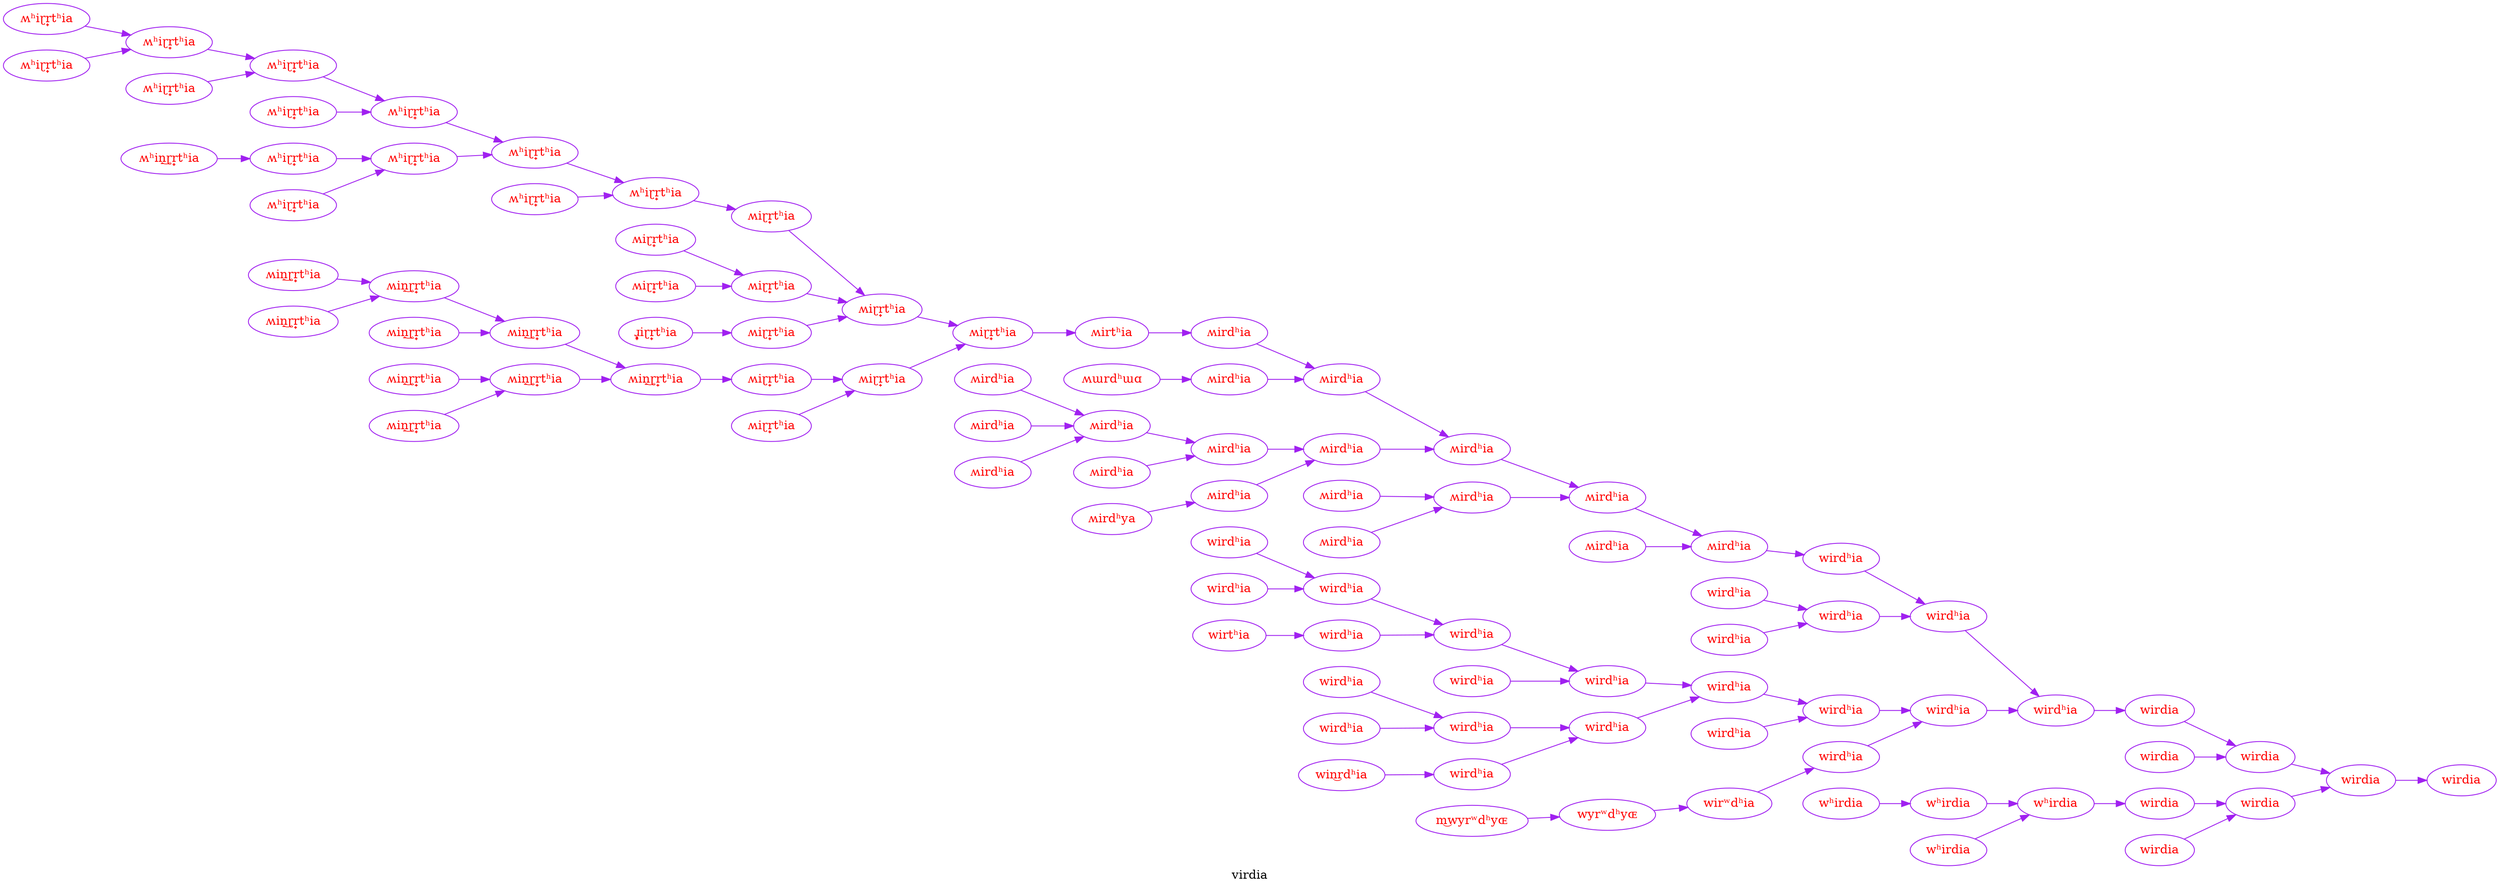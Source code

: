 digraph " We display the history of a word" {
 label = "virdia" 
graph[rankdir="LR"];
node [style="filled", fillcolor = "white"];
edge [style="solid", color="purple"];
0 [label="wirdia", fillcolor= white, color="purple",  fontcolor="red"];
1 [label="wirdia", fillcolor= white, color="purple",  fontcolor="red"];
2 [label="wirdʰia", fillcolor= white, color="purple",  fontcolor="red"];
3 [label="wirdia", fillcolor= white, color="purple",  fontcolor="red"];
4 [label="wirdʰia", fillcolor= white, color="purple",  fontcolor="red"];
5 [label="ʍirdʰia", fillcolor= white, color="purple",  fontcolor="red"];
6 [label="wirdʰia", fillcolor= white, color="purple",  fontcolor="red"];
7 [label="ʍirdʰia", fillcolor= white, color="purple",  fontcolor="red"];
8 [label="ʍirdʰia", fillcolor= white, color="purple",  fontcolor="red"];
9 [label="ʍirdʰia", fillcolor= white, color="purple",  fontcolor="red"];
10 [label="ʍiɽr̟tʰia", fillcolor= white, color="purple",  fontcolor="red"];
11 [label="ʍirtʰia", fillcolor= white, color="purple",  fontcolor="red"];
12 [label="ʍirdʰia", fillcolor= white, color="purple",  fontcolor="red"];
13 [label="ʍiɽr̟tʰia", fillcolor= white, color="purple",  fontcolor="red"];
14 [label="ʍʰiɽr̟tʰia", fillcolor= white, color="purple",  fontcolor="red"];
15 [label="ʍiɽr̟tʰia", fillcolor= white, color="purple",  fontcolor="red"];
16 [label="ʍʰiɽr̟tʰia", fillcolor= white, color="purple",  fontcolor="red"];
17 [label="ʍʰiɽr̟tʰia", fillcolor= white, color="purple",  fontcolor="red"];
18 [label="ʍʰiɽr̟tʰia", fillcolor= white, color="purple",  fontcolor="red"];
19 [label="ʍʰiɽr̟tʰia", fillcolor= white, color="purple",  fontcolor="red"];
20 [label="ʍʰiɽr̟tʰia", fillcolor= white, color="purple",  fontcolor="red"];
21 [label="ʍiɽr̟tʰia", fillcolor= white, color="purple",  fontcolor="red"];
22 [label="ʍiɽr̟tʰia", fillcolor= white, color="purple",  fontcolor="red"];
23 [label="ʍin̠͜ɽr̟tʰia", fillcolor= white, color="purple",  fontcolor="red"];
24 [label="ʍiɽr̟tʰia", fillcolor= white, color="purple",  fontcolor="red"];
25 [label="ʍin̠͜ɽr̟tʰia", fillcolor= white, color="purple",  fontcolor="red"];
26 [label="ʍin̠͜ɽr̟tʰia", fillcolor= white, color="purple",  fontcolor="red"];
27 [label="ʍin̠͜ɽr̟tʰia", fillcolor= white, color="purple",  fontcolor="red"];
28 [label="ʍirdʰia", fillcolor= white, color="purple",  fontcolor="red"];
29 [label="ʍirdʰia", fillcolor= white, color="purple",  fontcolor="red"];
30 [label="ʍirdʰia", fillcolor= white, color="purple",  fontcolor="red"];
31 [label="ʍirdʰia", fillcolor= white, color="purple",  fontcolor="red"];
32 [label="wirdʰia", fillcolor= white, color="purple",  fontcolor="red"];
33 [label="wirdʰia", fillcolor= white, color="purple",  fontcolor="red"];
34 [label="wirdʰia", fillcolor= white, color="purple",  fontcolor="red"];
35 [label="wirdʰia", fillcolor= white, color="purple",  fontcolor="red"];
36 [label="wirdʰia", fillcolor= white, color="purple",  fontcolor="red"];
37 [label="wirdʰia", fillcolor= white, color="purple",  fontcolor="red"];
38 [label="wirdʰia", fillcolor= white, color="purple",  fontcolor="red"];
39 [label="wirdʰia", fillcolor= white, color="purple",  fontcolor="red"];
40 [label="wirdʰia", fillcolor= white, color="purple",  fontcolor="red"];
41 [label="wirdia", fillcolor= white, color="purple",  fontcolor="red"];
42 [label="wʰirdia", fillcolor= white, color="purple",  fontcolor="red"];
43 [label="wirdia", fillcolor= white, color="purple",  fontcolor="red"];
44 [label="wirdia", fillcolor= white, color="purple",  fontcolor="red"];
45 [label="ʍʰiɽr̟tʰia", fillcolor= white, color="purple",  fontcolor="red"];
46 [label="ʍʰiɽr̟tʰia", fillcolor= white, color="purple",  fontcolor="red"];
47 [label="ʍʰiɽr̟tʰia", fillcolor= white, color="purple",  fontcolor="red"];
48 [label="ʍʰiɽr̟tʰia", fillcolor= white, color="purple",  fontcolor="red"];
49 [label="ʍʰin̠͜ɽr̟tʰia", fillcolor= white, color="purple",  fontcolor="red"];
50 [label="ʍʰiɽr̟tʰia", fillcolor= white, color="purple",  fontcolor="red"];
51 [label="ʍʰiɽr̟tʰia", fillcolor= white, color="purple",  fontcolor="red"];
52 [label="ʍʰiɽr̟tʰia", fillcolor= white, color="purple",  fontcolor="red"];
53 [label="ʍiɽr̟tʰia", fillcolor= white, color="purple",  fontcolor="red"];
54 [label="ʍiɽr̟tʰia", fillcolor= white, color="purple",  fontcolor="red"];
55 [label="ɹ̥̟iɽr̟tʰia", fillcolor= white, color="purple",  fontcolor="red"];
56 [label="ʍiɽr̟tʰia", fillcolor= white, color="purple",  fontcolor="red"];
57 [label="ʍin̠͜ɽr̟tʰia", fillcolor= white, color="purple",  fontcolor="red"];
58 [label="ʍin̠͜ɽr̟tʰia", fillcolor= white, color="purple",  fontcolor="red"];
59 [label="ʍin̠͜ɽr̟tʰia", fillcolor= white, color="purple",  fontcolor="red"];
60 [label="ʍin̠͜ɽr̟tʰia", fillcolor= white, color="purple",  fontcolor="red"];
61 [label="ʍin̠͜ɽr̟tʰia", fillcolor= white, color="purple",  fontcolor="red"];
62 [label="ʍiɽr̟tʰia", fillcolor= white, color="purple",  fontcolor="red"];
63 [label="ʍɯrdʰɯɑ", fillcolor= white, color="purple",  fontcolor="red"];
64 [label="ʍirdʰia", fillcolor= white, color="purple",  fontcolor="red"];
65 [label="ʍirdʰia", fillcolor= white, color="purple",  fontcolor="red"];
66 [label="ʍirdʰia", fillcolor= white, color="purple",  fontcolor="red"];
67 [label="ʍirdʰia", fillcolor= white, color="purple",  fontcolor="red"];
68 [label="ʍirdʰia", fillcolor= white, color="purple",  fontcolor="red"];
69 [label="ʍirdʰya", fillcolor= white, color="purple",  fontcolor="red"];
70 [label="ʍirdʰia", fillcolor= white, color="purple",  fontcolor="red"];
71 [label="ʍirdʰia", fillcolor= white, color="purple",  fontcolor="red"];
72 [label="ʍirdʰia", fillcolor= white, color="purple",  fontcolor="red"];
73 [label="ʍirdʰia", fillcolor= white, color="purple",  fontcolor="red"];
74 [label="wirdʰia", fillcolor= white, color="purple",  fontcolor="red"];
75 [label="wirdʰia", fillcolor= white, color="purple",  fontcolor="red"];
76 [label="wirdʰia", fillcolor= white, color="purple",  fontcolor="red"];
77 [label="wirdʰia", fillcolor= white, color="purple",  fontcolor="red"];
78 [label="wirtʰia", fillcolor= white, color="purple",  fontcolor="red"];
79 [label="wirdʰia", fillcolor= white, color="purple",  fontcolor="red"];
80 [label="wirdʰia", fillcolor= white, color="purple",  fontcolor="red"];
81 [label="wirdʰia", fillcolor= white, color="purple",  fontcolor="red"];
82 [label="wirdʰia", fillcolor= white, color="purple",  fontcolor="red"];
83 [label="win͜rdʰia", fillcolor= white, color="purple",  fontcolor="red"];
84 [label="wirdʰia", fillcolor= white, color="purple",  fontcolor="red"];
85 [label="wirdʰia", fillcolor= white, color="purple",  fontcolor="red"];
86 [label="m͜wyrʷdʰyɶ", fillcolor= white, color="purple",  fontcolor="red"];
87 [label="wyrʷdʰyɶ", fillcolor= white, color="purple",  fontcolor="red"];
88 [label="wirʷdʰia", fillcolor= white, color="purple",  fontcolor="red"];
89 [label="wirdʰia", fillcolor= white, color="purple",  fontcolor="red"];
90 [label="wirdia", fillcolor= white, color="purple",  fontcolor="red"];
91 [label="wʰirdia", fillcolor= white, color="purple",  fontcolor="red"];
92 [label="wʰirdia", fillcolor= white, color="purple",  fontcolor="red"];
93 [label="wʰirdia", fillcolor= white, color="purple",  fontcolor="red"];
94 [label="wirdia", fillcolor= white, color="purple",  fontcolor="red"];
0 -> 44;
1 -> 0;
2 -> 3;
3 -> 1;
4 -> 2;
5 -> 6;
6 -> 4;
7 -> 5;
8 -> 7;
9 -> 8;
10 -> 11;
11 -> 12;
12 -> 9;
13 -> 10;
14 -> 15;
15 -> 13;
16 -> 14;
17 -> 16;
18 -> 17;
19 -> 18;
20 -> 16;
21 -> 13;
22 -> 10;
23 -> 24;
24 -> 22;
25 -> 23;
26 -> 25;
27 -> 23;
28 -> 8;
29 -> 28;
30 -> 29;
31 -> 7;
32 -> 4;
33 -> 2;
34 -> 33;
35 -> 34;
36 -> 35;
37 -> 36;
38 -> 37;
39 -> 35;
40 -> 39;
41 -> 0;
42 -> 43;
43 -> 41;
45 -> 18;
46 -> 19;
47 -> 19;
48 -> 17;
49 -> 50;
50 -> 20;
51 -> 20;
52 -> 14;
53 -> 21;
54 -> 21;
55 -> 56;
56 -> 13;
57 -> 26;
58 -> 26;
59 -> 25;
60 -> 27;
61 -> 27;
62 -> 22;
63 -> 64;
64 -> 9;
65 -> 30;
66 -> 30;
67 -> 30;
68 -> 29;
69 -> 70;
70 -> 28;
71 -> 31;
72 -> 31;
73 -> 5;
74 -> 32;
75 -> 32;
76 -> 38;
77 -> 38;
78 -> 79;
79 -> 37;
80 -> 36;
81 -> 40;
82 -> 40;
83 -> 84;
84 -> 39;
85 -> 34;
86 -> 87;
87 -> 88;
88 -> 89;
89 -> 33;
90 -> 1;
91 -> 92;
92 -> 42;
93 -> 42;
94 -> 41;
}